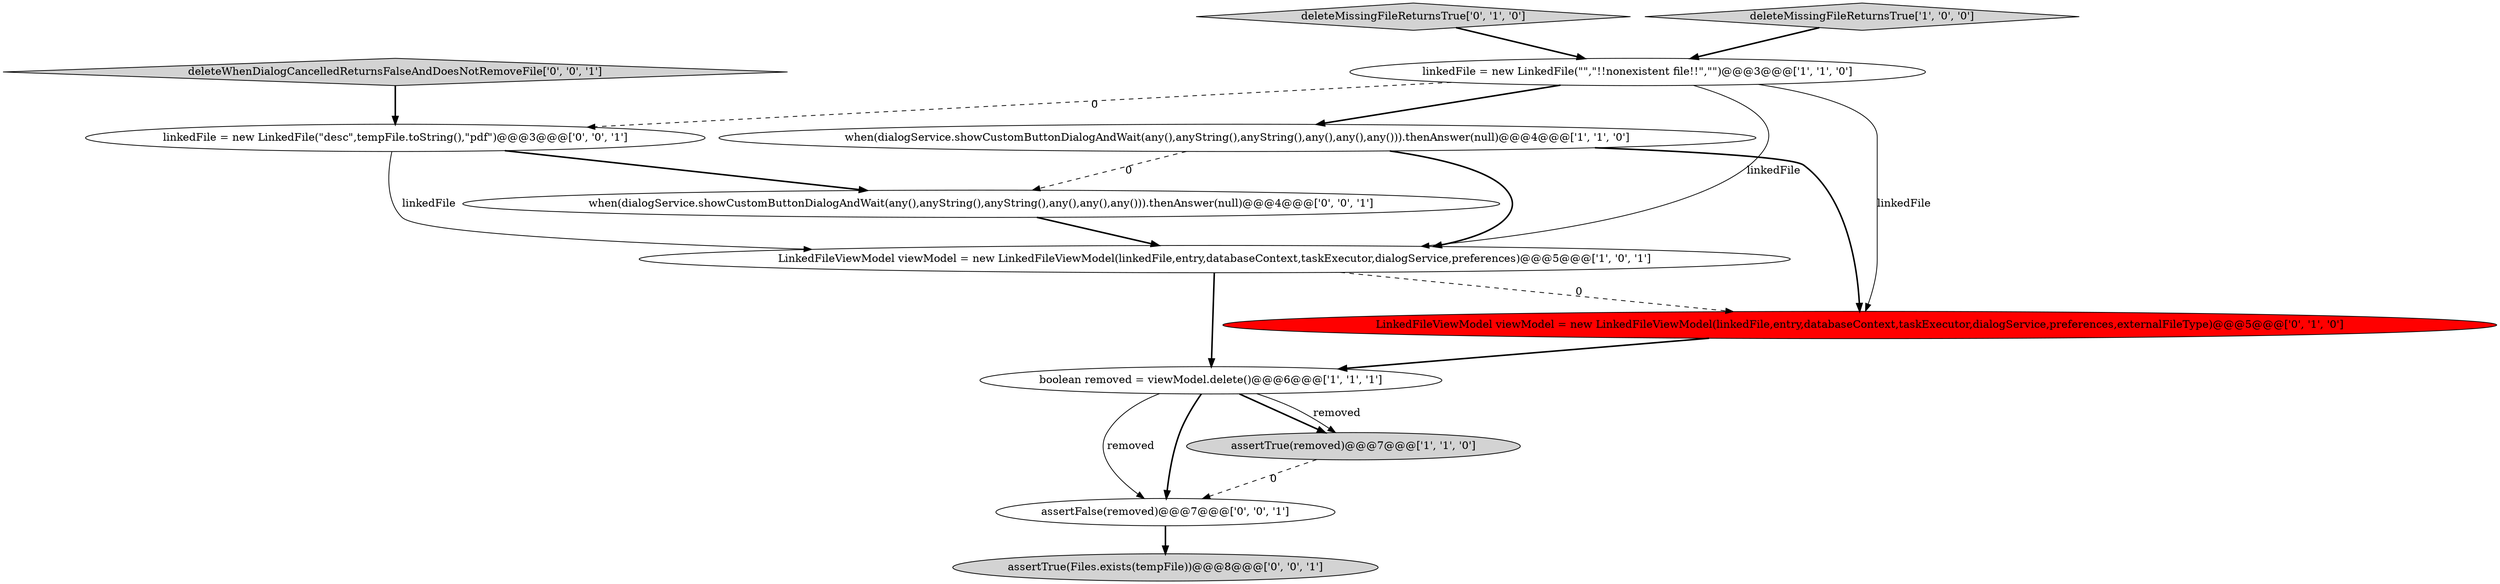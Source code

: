 digraph {
10 [style = filled, label = "assertTrue(Files.exists(tempFile))@@@8@@@['0', '0', '1']", fillcolor = lightgray, shape = ellipse image = "AAA0AAABBB3BBB"];
12 [style = filled, label = "linkedFile = new LinkedFile(\"desc\",tempFile.toString(),\"pdf\")@@@3@@@['0', '0', '1']", fillcolor = white, shape = ellipse image = "AAA0AAABBB3BBB"];
9 [style = filled, label = "when(dialogService.showCustomButtonDialogAndWait(any(),anyString(),anyString(),any(),any(),any())).thenAnswer(null)@@@4@@@['0', '0', '1']", fillcolor = white, shape = ellipse image = "AAA0AAABBB3BBB"];
6 [style = filled, label = "deleteMissingFileReturnsTrue['0', '1', '0']", fillcolor = lightgray, shape = diamond image = "AAA0AAABBB2BBB"];
8 [style = filled, label = "assertFalse(removed)@@@7@@@['0', '0', '1']", fillcolor = white, shape = ellipse image = "AAA0AAABBB3BBB"];
4 [style = filled, label = "when(dialogService.showCustomButtonDialogAndWait(any(),anyString(),anyString(),any(),any(),any())).thenAnswer(null)@@@4@@@['1', '1', '0']", fillcolor = white, shape = ellipse image = "AAA0AAABBB1BBB"];
2 [style = filled, label = "boolean removed = viewModel.delete()@@@6@@@['1', '1', '1']", fillcolor = white, shape = ellipse image = "AAA0AAABBB1BBB"];
5 [style = filled, label = "LinkedFileViewModel viewModel = new LinkedFileViewModel(linkedFile,entry,databaseContext,taskExecutor,dialogService,preferences)@@@5@@@['1', '0', '1']", fillcolor = white, shape = ellipse image = "AAA0AAABBB1BBB"];
11 [style = filled, label = "deleteWhenDialogCancelledReturnsFalseAndDoesNotRemoveFile['0', '0', '1']", fillcolor = lightgray, shape = diamond image = "AAA0AAABBB3BBB"];
1 [style = filled, label = "assertTrue(removed)@@@7@@@['1', '1', '0']", fillcolor = lightgray, shape = ellipse image = "AAA0AAABBB1BBB"];
3 [style = filled, label = "linkedFile = new LinkedFile(\"\",\"!!nonexistent file!!\",\"\")@@@3@@@['1', '1', '0']", fillcolor = white, shape = ellipse image = "AAA0AAABBB1BBB"];
0 [style = filled, label = "deleteMissingFileReturnsTrue['1', '0', '0']", fillcolor = lightgray, shape = diamond image = "AAA0AAABBB1BBB"];
7 [style = filled, label = "LinkedFileViewModel viewModel = new LinkedFileViewModel(linkedFile,entry,databaseContext,taskExecutor,dialogService,preferences,externalFileType)@@@5@@@['0', '1', '0']", fillcolor = red, shape = ellipse image = "AAA1AAABBB2BBB"];
0->3 [style = bold, label=""];
6->3 [style = bold, label=""];
8->10 [style = bold, label=""];
2->1 [style = bold, label=""];
11->12 [style = bold, label=""];
2->8 [style = solid, label="removed"];
2->1 [style = solid, label="removed"];
12->9 [style = bold, label=""];
3->4 [style = bold, label=""];
4->7 [style = bold, label=""];
4->9 [style = dashed, label="0"];
5->2 [style = bold, label=""];
3->12 [style = dashed, label="0"];
7->2 [style = bold, label=""];
12->5 [style = solid, label="linkedFile"];
3->7 [style = solid, label="linkedFile"];
9->5 [style = bold, label=""];
1->8 [style = dashed, label="0"];
5->7 [style = dashed, label="0"];
4->5 [style = bold, label=""];
2->8 [style = bold, label=""];
3->5 [style = solid, label="linkedFile"];
}
